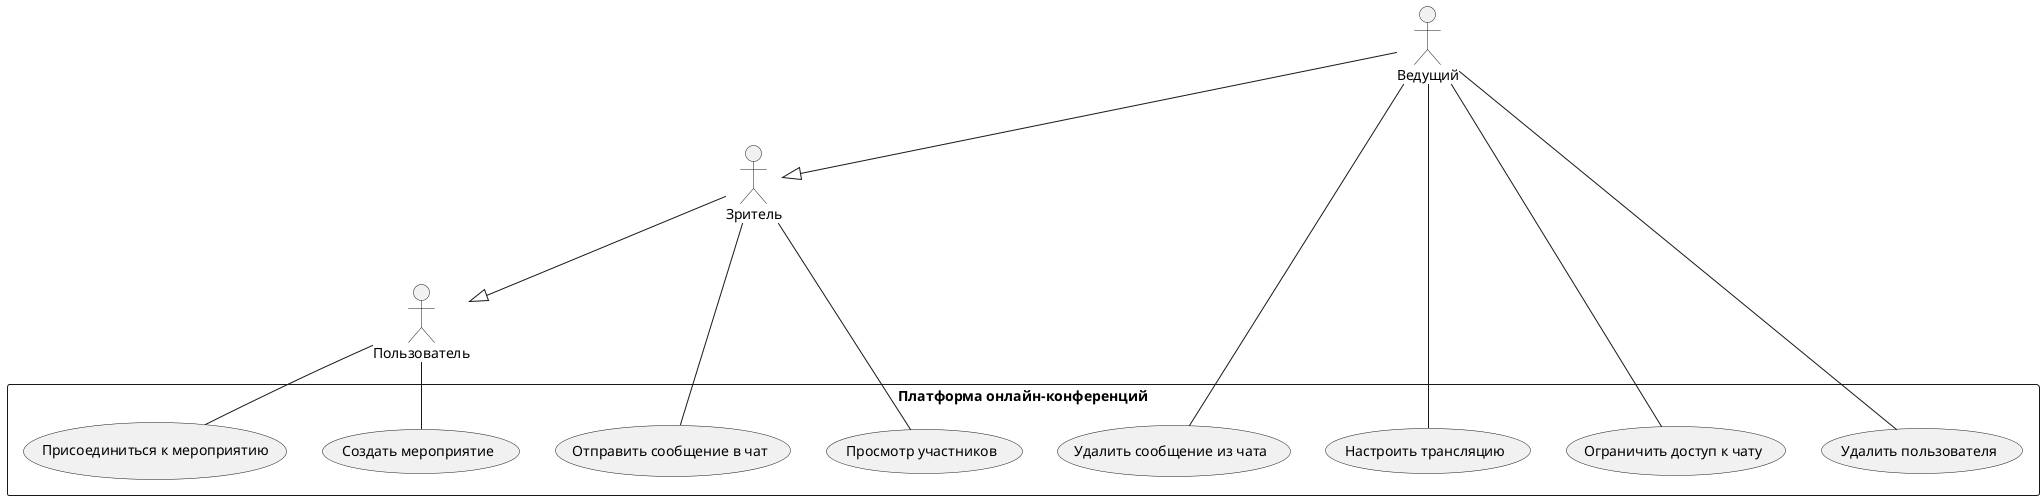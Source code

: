 @startuml

actor "Пользователь" as User
actor "Ведущий" as Host
actor "Зритель" as Viewer

Viewer --|> User
Host --|> Viewer

rectangle "Платформа онлайн-конференций" {
    
    usecase "Создать мероприятие" as UC_CreateEvent
    usecase "Присоединиться к мероприятию" as UC_JoinEvent
    usecase "Отправить сообщение в чат" as UC_SendMessage
    usecase "Удалить сообщение из чата" as UC_DeleteMessage
    usecase "Настроить трансляцию" as UC_StreamSettings
    usecase "Ограничить доступ к чату" as UC_RestrictChat
    usecase "Удалить пользователя" as UC_RemoveUser
    usecase "Просмотр участников" as UC_ViewParticipants

    User -- UC_CreateEvent
    User -- UC_JoinEvent
    
    Viewer -- UC_SendMessage
    Viewer -- UC_ViewParticipants
    
    Host -- UC_DeleteMessage
    Host -- UC_StreamSettings
    Host -- UC_RestrictChat
    Host -- UC_RemoveUser

}

@enduml

